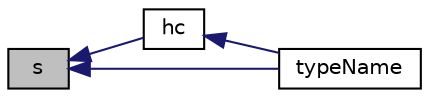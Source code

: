 digraph "s"
{
  bgcolor="transparent";
  edge [fontname="Helvetica",fontsize="10",labelfontname="Helvetica",labelfontsize="10"];
  node [fontname="Helvetica",fontsize="10",shape=record];
  rankdir="LR";
  Node197 [label="s",height=0.2,width=0.4,color="black", fillcolor="grey75", style="filled", fontcolor="black"];
  Node197 -> Node198 [dir="back",color="midnightblue",fontsize="10",style="solid",fontname="Helvetica"];
  Node198 [label="hc",height=0.2,width=0.4,color="black",URL="$a31725.html#a48b5aa9f120c527f409a7321c6d1a4e3",tooltip="Chemical enthalpy [J/kg]. "];
  Node198 -> Node199 [dir="back",color="midnightblue",fontsize="10",style="solid",fontname="Helvetica"];
  Node199 [label="typeName",height=0.2,width=0.4,color="black",URL="$a31725.html#a561f535eabff4d94fd999c48df4443bd",tooltip="Return the instantiated type name. "];
  Node197 -> Node199 [dir="back",color="midnightblue",fontsize="10",style="solid",fontname="Helvetica"];
}
